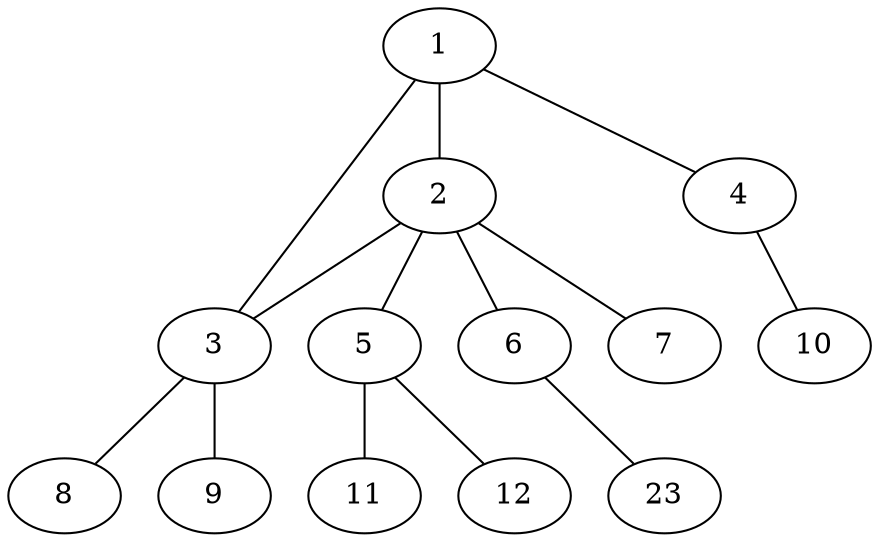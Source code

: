 strict graph "" {
	1 -- 2;
	1 -- 3;
	1 -- 4;
	2 -- 3;
	2 -- 5;
	2 -- 6;
	2 -- 7;
	3 -- 8;
	3 -- 9;
	4 -- 10;
	5 -- 11;
	5 -- 12;
	6 -- 23;
}
